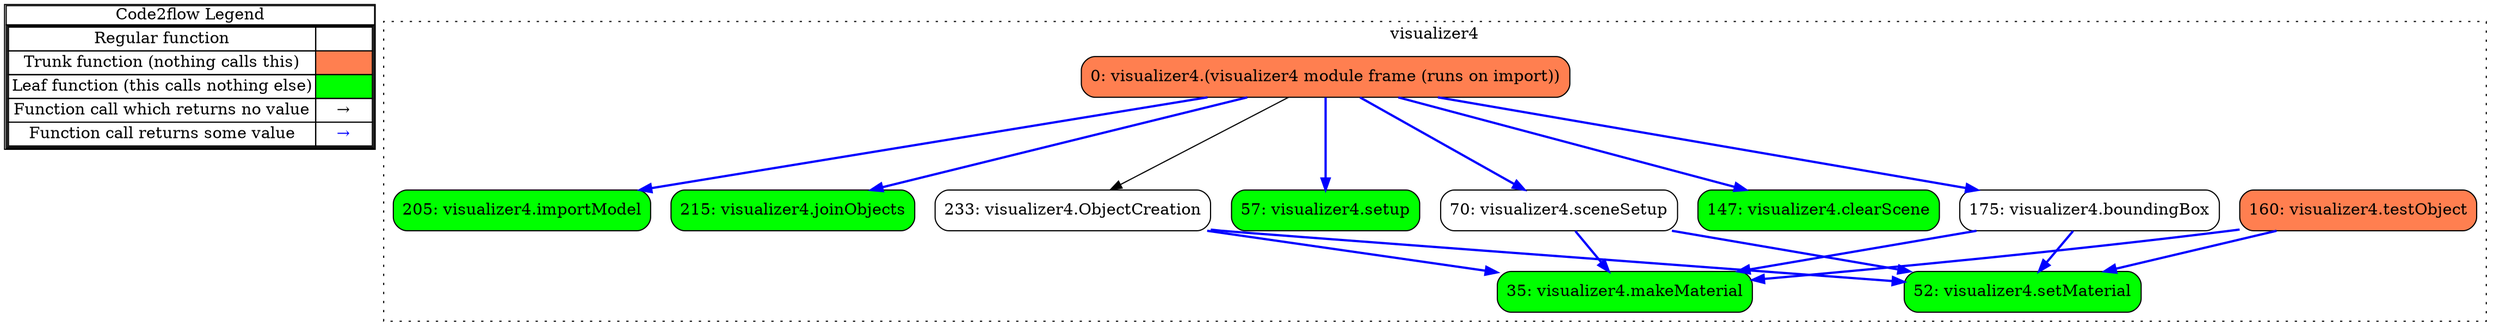digraph G {
concentrate = true;
			subgraph legend{
			rank = min;
			label = "legend";
			Legend [shape=none, margin=0, label = <
				<table cellspacing="0" cellpadding="0" border="1"><tr><td>Code2flow Legend</td></tr><tr><td>
				<table cellspacing="0">
				<tr><td>Regular function</td><td width="50px"></td></tr>
				<tr><td>Trunk function (nothing calls this)</td><td bgcolor='coral'></td></tr>
				<tr><td>Leaf function (this calls nothing else)</td><td bgcolor='green'></td></tr>
				<tr><td>Function call which returns no value</td><td>&#8594;</td></tr>
				<tr><td>Function call returns some value</td><td><font color='blue'>&#8594;</font></td></tr>
				</table></td></tr></table>
				>];}node1 [splines=ortho shape = "rect" style = "rounded,filled" fillcolor = "green" label = "35: visualizer4.makeMaterial" ];
node2 [splines=ortho shape = "rect" style = "rounded,filled" fillcolor = "green" label = "52: visualizer4.setMaterial" ];
node3 [splines=ortho shape = "rect" style = "rounded,filled" fillcolor = "green" label = "57: visualizer4.setup" ];
node4 [splines=ortho shape = "rect" style = "rounded" label = "70: visualizer4.sceneSetup" ];
node5 [splines=ortho shape = "rect" style = "rounded,filled" fillcolor = "green" label = "147: visualizer4.clearScene" ];
node7 [splines=ortho shape = "rect" style = "rounded,filled" fillcolor = "coral" label = "160: visualizer4.testObject" ];
node8 [splines=ortho shape = "rect" style = "rounded" label = "175: visualizer4.boundingBox" ];
node9 [splines=ortho shape = "rect" style = "rounded,filled" fillcolor = "green" label = "205: visualizer4.importModel" ];
node10 [splines=ortho shape = "rect" style = "rounded,filled" fillcolor = "green" label = "215: visualizer4.joinObjects" ];
node12 [splines=ortho shape = "rect" style = "rounded" label = "233: visualizer4.ObjectCreation" ];
node13 [splines=ortho shape = "rect" style = "rounded,filled" fillcolor = "coral" label = "0: visualizer4.(visualizer4 module frame (runs on import))" ];
node4 -> node1 [color="blue" penwidth="2"];
node4 -> node2 [color="blue" penwidth="2"];
node7 -> node1 [color="blue" penwidth="2"];
node7 -> node2 [color="blue" penwidth="2"];
node8 -> node1 [color="blue" penwidth="2"];
node8 -> node2 [color="blue" penwidth="2"];
node12 -> node1 [color="blue" penwidth="2"];
node12 -> node2 [color="blue" penwidth="2"];
node13 -> node3 [color="blue" penwidth="2"];
node13 -> node4 [color="blue" penwidth="2"];
node13 -> node5 [color="blue" penwidth="2"];
node13 -> node8 [color="blue" penwidth="2"];
node13 -> node9 [color="blue" penwidth="2"];
node13 -> node10 [color="blue" penwidth="2"];
node13 -> node12;
subgraph clustervisualizer40{
node1 node2 node3 node4 node5 node7 node8 node9 node10 node12 node13 ;
label="visualizer4";
style=filled;
color=black;
graph[style=dotted];
};
}